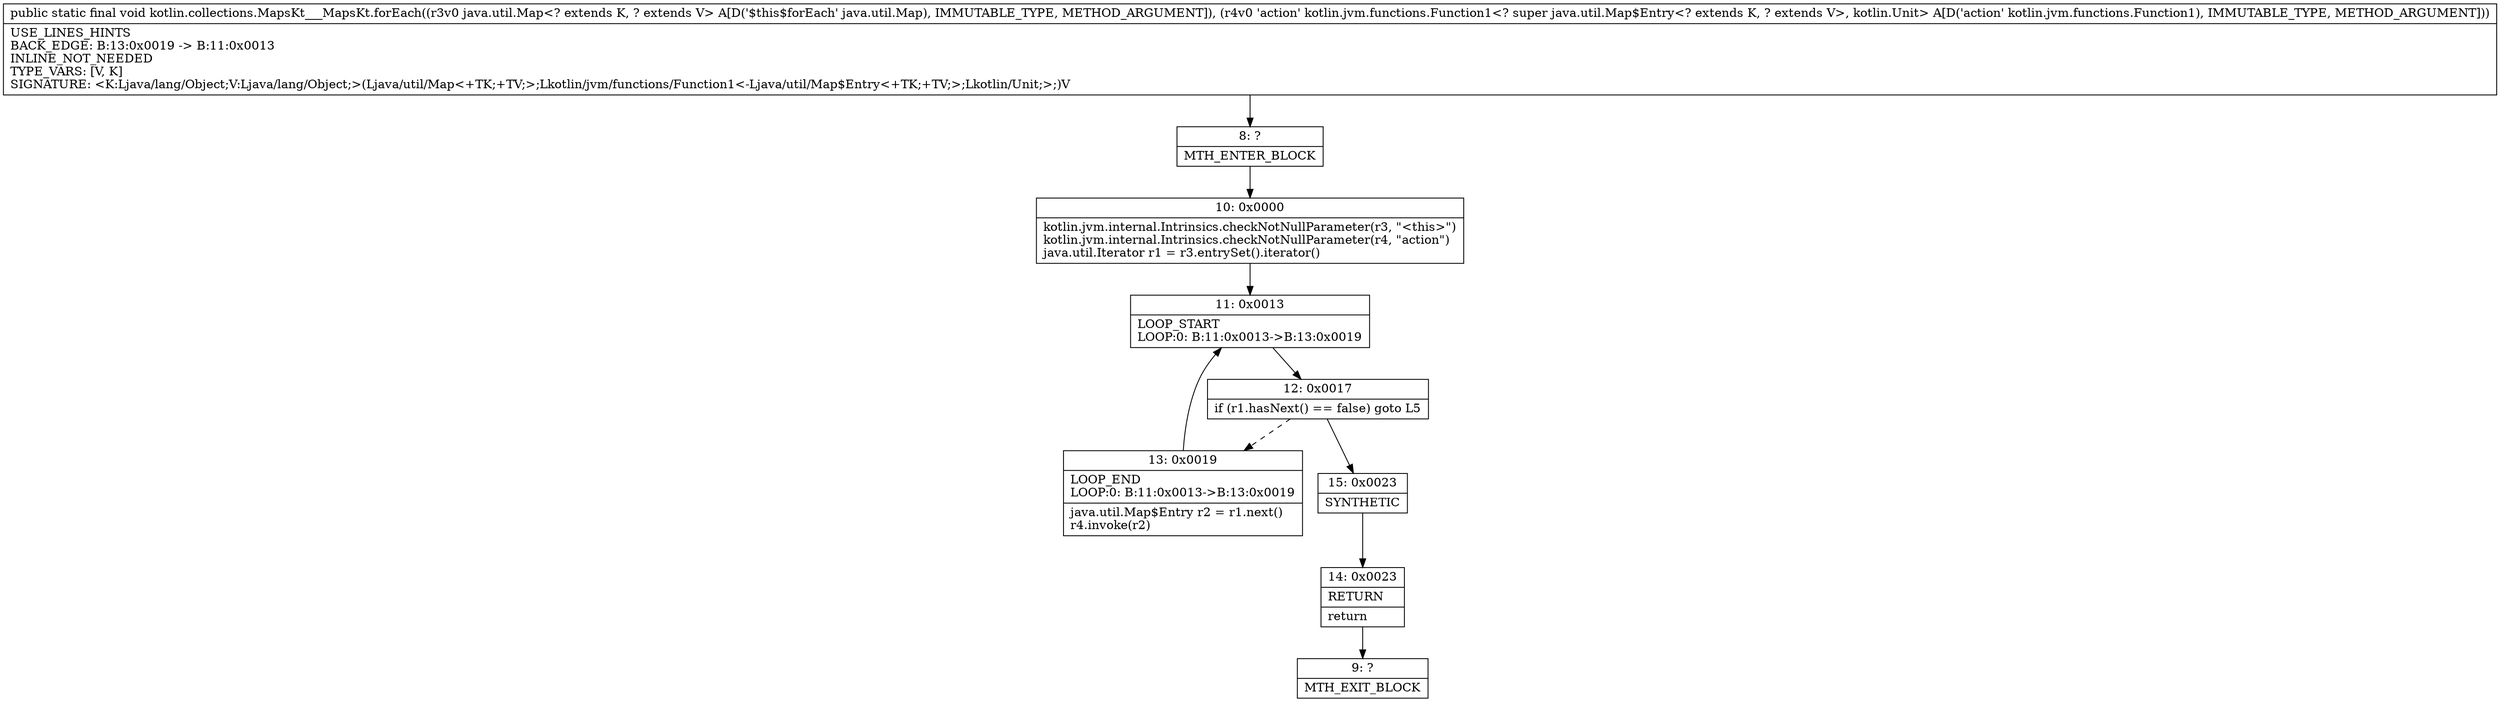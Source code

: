 digraph "CFG forkotlin.collections.MapsKt___MapsKt.forEach(Ljava\/util\/Map;Lkotlin\/jvm\/functions\/Function1;)V" {
Node_8 [shape=record,label="{8\:\ ?|MTH_ENTER_BLOCK\l}"];
Node_10 [shape=record,label="{10\:\ 0x0000|kotlin.jvm.internal.Intrinsics.checkNotNullParameter(r3, \"\<this\>\")\lkotlin.jvm.internal.Intrinsics.checkNotNullParameter(r4, \"action\")\ljava.util.Iterator r1 = r3.entrySet().iterator()\l}"];
Node_11 [shape=record,label="{11\:\ 0x0013|LOOP_START\lLOOP:0: B:11:0x0013\-\>B:13:0x0019\l}"];
Node_12 [shape=record,label="{12\:\ 0x0017|if (r1.hasNext() == false) goto L5\l}"];
Node_13 [shape=record,label="{13\:\ 0x0019|LOOP_END\lLOOP:0: B:11:0x0013\-\>B:13:0x0019\l|java.util.Map$Entry r2 = r1.next()\lr4.invoke(r2)\l}"];
Node_15 [shape=record,label="{15\:\ 0x0023|SYNTHETIC\l}"];
Node_14 [shape=record,label="{14\:\ 0x0023|RETURN\l|return\l}"];
Node_9 [shape=record,label="{9\:\ ?|MTH_EXIT_BLOCK\l}"];
MethodNode[shape=record,label="{public static final void kotlin.collections.MapsKt___MapsKt.forEach((r3v0 java.util.Map\<? extends K, ? extends V\> A[D('$this$forEach' java.util.Map), IMMUTABLE_TYPE, METHOD_ARGUMENT]), (r4v0 'action' kotlin.jvm.functions.Function1\<? super java.util.Map$Entry\<? extends K, ? extends V\>, kotlin.Unit\> A[D('action' kotlin.jvm.functions.Function1), IMMUTABLE_TYPE, METHOD_ARGUMENT]))  | USE_LINES_HINTS\lBACK_EDGE: B:13:0x0019 \-\> B:11:0x0013\lINLINE_NOT_NEEDED\lTYPE_VARS: [V, K]\lSIGNATURE: \<K:Ljava\/lang\/Object;V:Ljava\/lang\/Object;\>(Ljava\/util\/Map\<+TK;+TV;\>;Lkotlin\/jvm\/functions\/Function1\<\-Ljava\/util\/Map$Entry\<+TK;+TV;\>;Lkotlin\/Unit;\>;)V\l}"];
MethodNode -> Node_8;Node_8 -> Node_10;
Node_10 -> Node_11;
Node_11 -> Node_12;
Node_12 -> Node_13[style=dashed];
Node_12 -> Node_15;
Node_13 -> Node_11;
Node_15 -> Node_14;
Node_14 -> Node_9;
}

